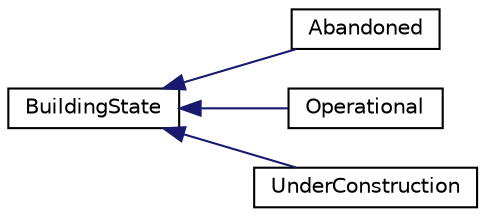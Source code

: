 digraph "Graphical Class Hierarchy"
{
 // LATEX_PDF_SIZE
  edge [fontname="Helvetica",fontsize="10",labelfontname="Helvetica",labelfontsize="10"];
  node [fontname="Helvetica",fontsize="10",shape=record];
  rankdir="LR";
  Node0 [label="BuildingState",height=0.2,width=0.4,color="black", fillcolor="white", style="filled",URL="$classBuildingState.html",tooltip="Abstract base class for building states."];
  Node0 -> Node1 [dir="back",color="midnightblue",fontsize="10",style="solid",fontname="Helvetica"];
  Node1 [label="Abandoned",height=0.2,width=0.4,color="black", fillcolor="white", style="filled",URL="$classAbandoned.html",tooltip="Concrete state class for abandoned buildings."];
  Node0 -> Node2 [dir="back",color="midnightblue",fontsize="10",style="solid",fontname="Helvetica"];
  Node2 [label="Operational",height=0.2,width=0.4,color="black", fillcolor="white", style="filled",URL="$classOperational.html",tooltip="Represents the operational state of a building."];
  Node0 -> Node3 [dir="back",color="midnightblue",fontsize="10",style="solid",fontname="Helvetica"];
  Node3 [label="UnderConstruction",height=0.2,width=0.4,color="black", fillcolor="white", style="filled",URL="$classUnderConstruction.html",tooltip="Represents the under construction state of a building @inherits BuildingState."];
}

